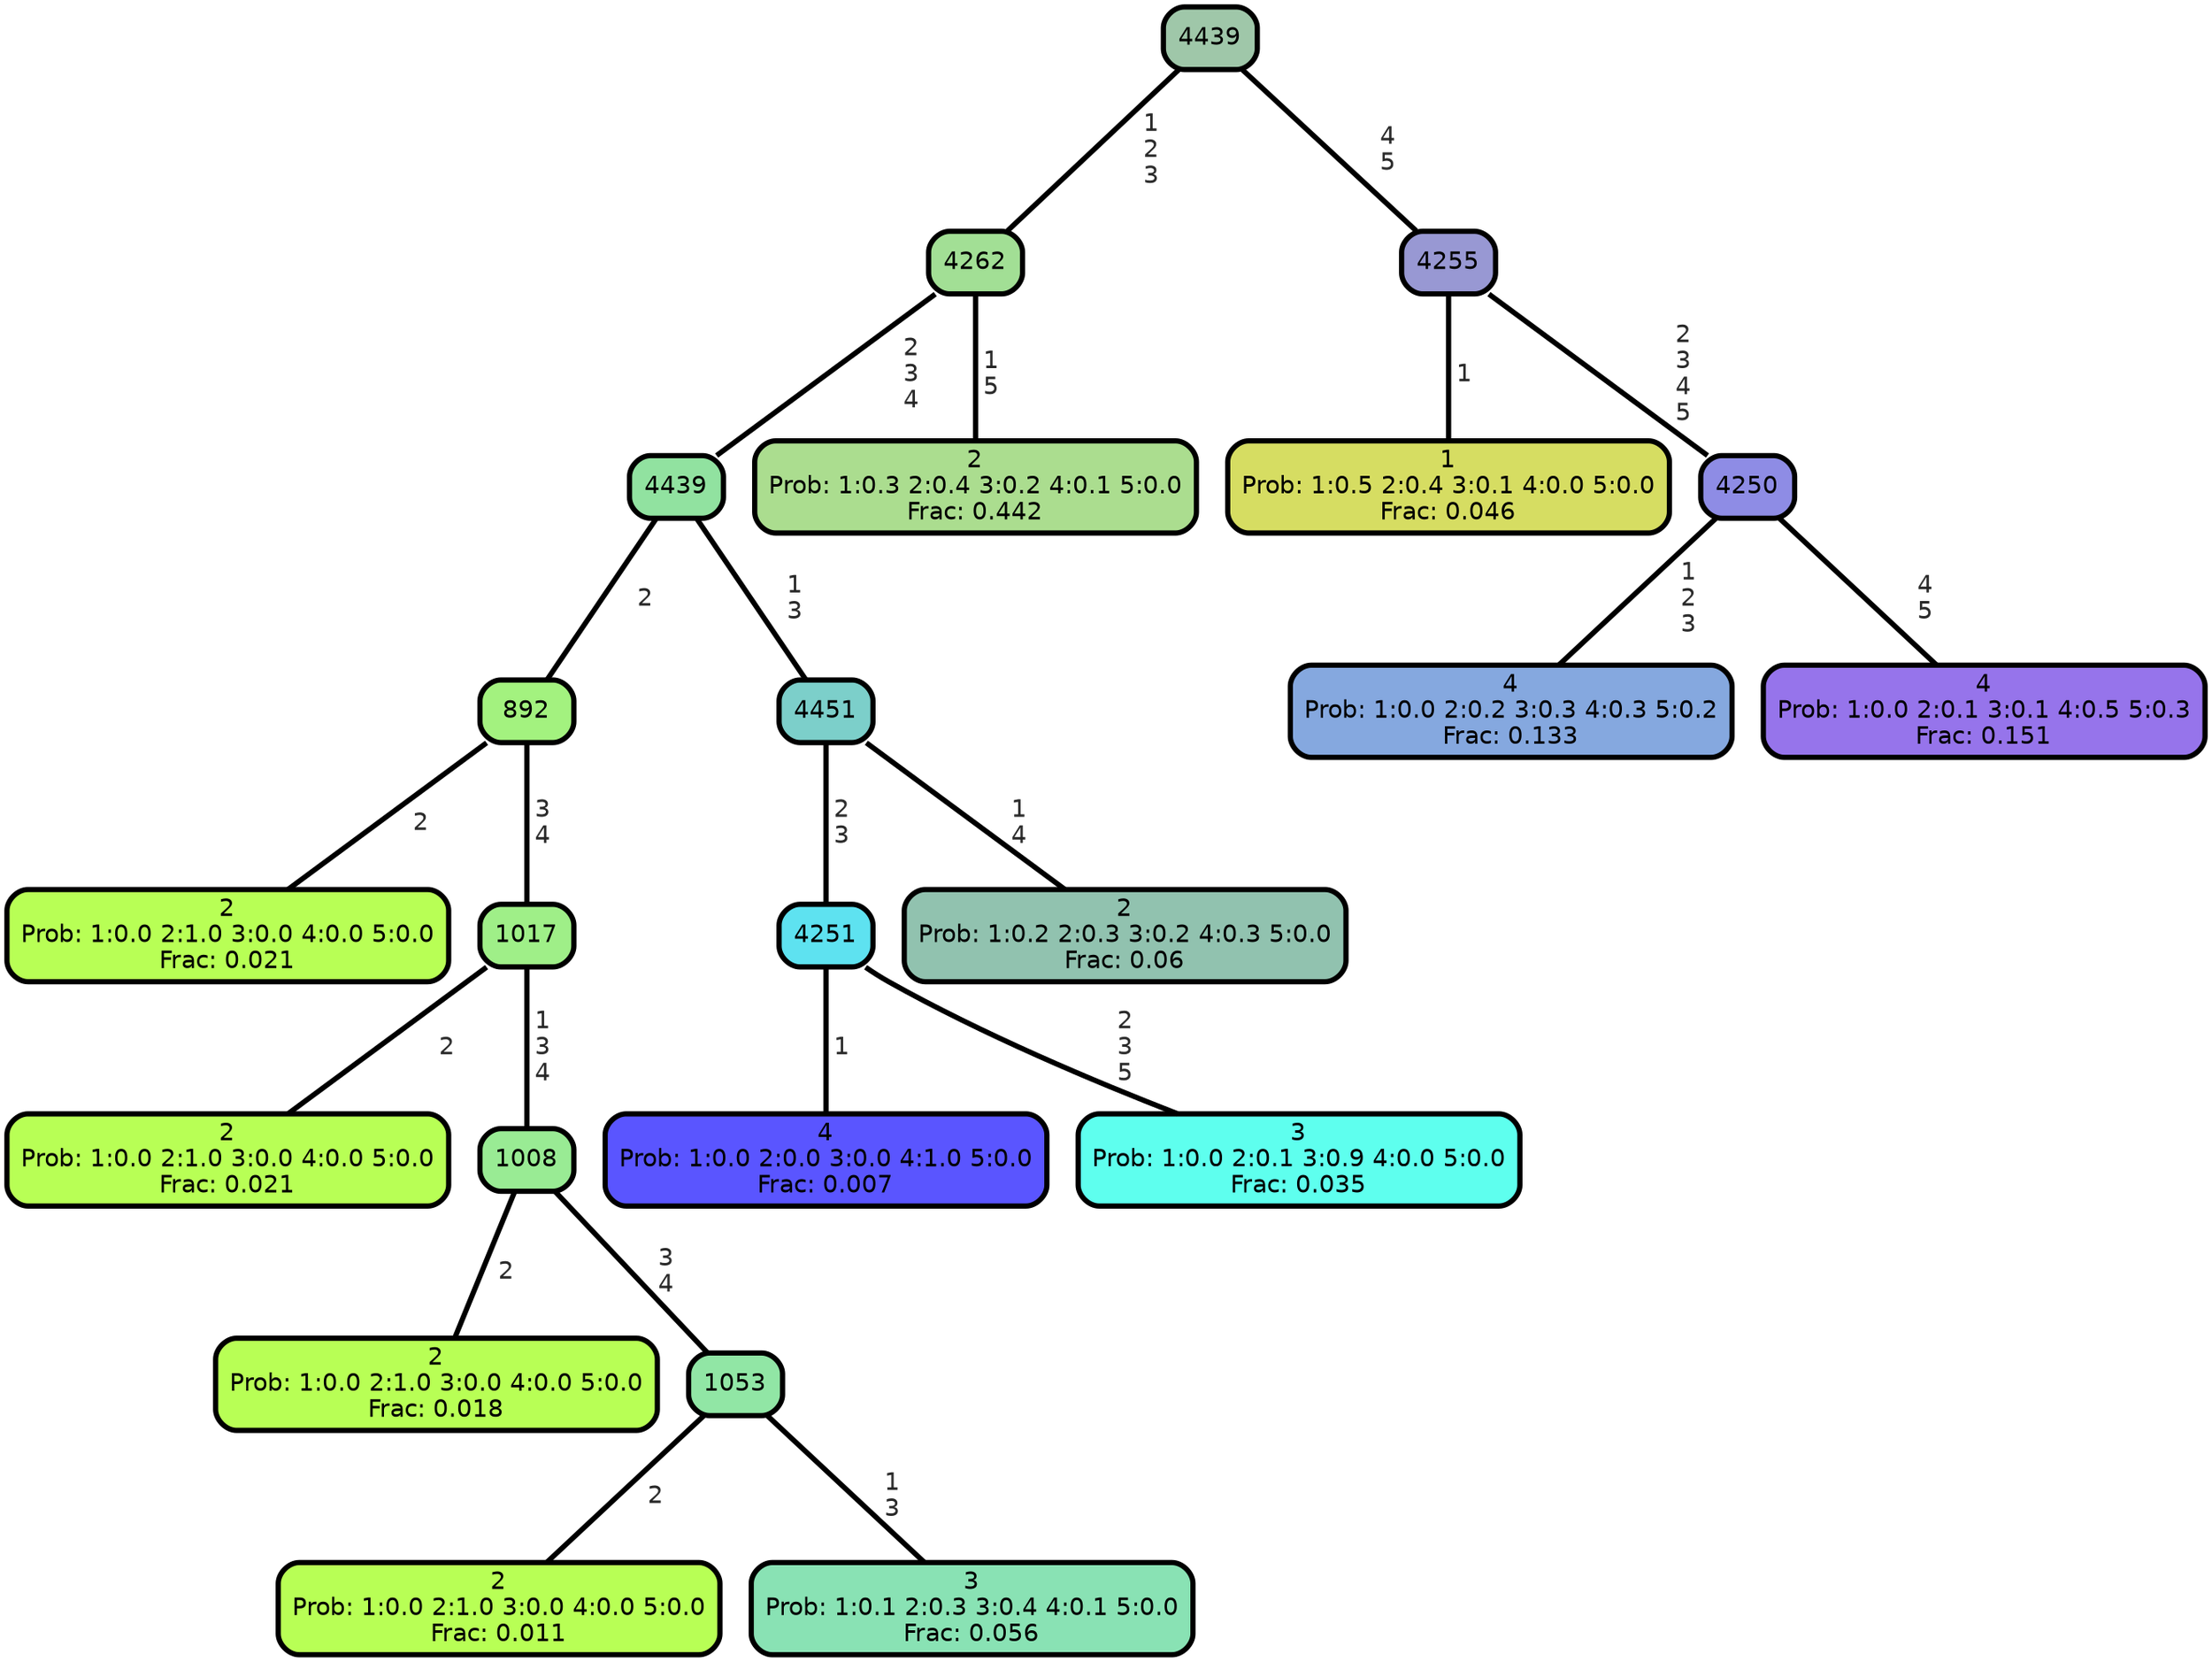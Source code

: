 graph Tree {
node [shape=box, style="filled, rounded",color="black",penwidth="3",fontcolor="black",                 fontname=helvetica] ;
graph [ranksep="0 equally", splines=straight,                 bgcolor=transparent, dpi=200] ;
edge [fontname=helvetica, fontweight=bold,fontcolor=grey14,color=black] ;
0 [label="2
Prob: 1:0.0 2:1.0 3:0.0 4:0.0 5:0.0
Frac: 0.021", fillcolor="#b8ff55"] ;
1 [label="892", fillcolor="#a3f27f"] ;
2 [label="2
Prob: 1:0.0 2:1.0 3:0.0 4:0.0 5:0.0
Frac: 0.021", fillcolor="#b8ff55"] ;
3 [label="1017", fillcolor="#9fef88"] ;
4 [label="2
Prob: 1:0.0 2:1.0 3:0.0 4:0.0 5:0.0
Frac: 0.018", fillcolor="#b8ff55"] ;
5 [label="1008", fillcolor="#99eb94"] ;
6 [label="2
Prob: 1:0.0 2:1.0 3:0.0 4:0.0 5:0.0
Frac: 0.011", fillcolor="#b8ff55"] ;
7 [label="1053", fillcolor="#91e6a5"] ;
8 [label="3
Prob: 1:0.1 2:0.3 3:0.4 4:0.1 5:0.0
Frac: 0.056", fillcolor="#89e2b4"] ;
9 [label="4439", fillcolor="#91e2a0"] ;
10 [label="4
Prob: 1:0.0 2:0.0 3:0.0 4:1.0 5:0.0
Frac: 0.007", fillcolor="#5a55ff"] ;
11 [label="4251", fillcolor="#5ee2f0"] ;
12 [label="3
Prob: 1:0.0 2:0.1 3:0.9 4:0.0 5:0.0
Frac: 0.035", fillcolor="#5effee"] ;
13 [label="4451", fillcolor="#7ccfca"] ;
14 [label="2
Prob: 1:0.2 2:0.3 3:0.2 4:0.3 5:0.0
Frac: 0.06", fillcolor="#91c2af"] ;
15 [label="4262", fillcolor="#a2df95"] ;
16 [label="2
Prob: 1:0.3 2:0.4 3:0.2 4:0.1 5:0.0
Frac: 0.442", fillcolor="#abdd8f"] ;
17 [label="4439", fillcolor="#9fc7a9"] ;
18 [label="1
Prob: 1:0.5 2:0.4 3:0.1 4:0.0 5:0.0
Frac: 0.046", fillcolor="#d6dd62"] ;
19 [label="4255", fillcolor="#9898d3"] ;
20 [label="4
Prob: 1:0.0 2:0.2 3:0.3 4:0.3 5:0.2
Frac: 0.133", fillcolor="#85a8df"] ;
21 [label="4250", fillcolor="#8e8ce5"] ;
22 [label="4
Prob: 1:0.0 2:0.1 3:0.1 4:0.5 5:0.3
Frac: 0.151", fillcolor="#9674eb"] ;
1 -- 0 [label=" 2",penwidth=3] ;
1 -- 3 [label=" 3\n 4",penwidth=3] ;
3 -- 2 [label=" 2",penwidth=3] ;
3 -- 5 [label=" 1\n 3\n 4",penwidth=3] ;
5 -- 4 [label=" 2",penwidth=3] ;
5 -- 7 [label=" 3\n 4",penwidth=3] ;
7 -- 6 [label=" 2",penwidth=3] ;
7 -- 8 [label=" 1\n 3",penwidth=3] ;
9 -- 1 [label=" 2",penwidth=3] ;
9 -- 13 [label=" 1\n 3",penwidth=3] ;
11 -- 10 [label=" 1",penwidth=3] ;
11 -- 12 [label=" 2\n 3\n 5",penwidth=3] ;
13 -- 11 [label=" 2\n 3",penwidth=3] ;
13 -- 14 [label=" 1\n 4",penwidth=3] ;
15 -- 9 [label=" 2\n 3\n 4",penwidth=3] ;
15 -- 16 [label=" 1\n 5",penwidth=3] ;
17 -- 15 [label=" 1\n 2\n 3",penwidth=3] ;
17 -- 19 [label=" 4\n 5",penwidth=3] ;
19 -- 18 [label=" 1",penwidth=3] ;
19 -- 21 [label=" 2\n 3\n 4\n 5",penwidth=3] ;
21 -- 20 [label=" 1\n 2\n 3",penwidth=3] ;
21 -- 22 [label=" 4\n 5",penwidth=3] ;
{rank = same;}}